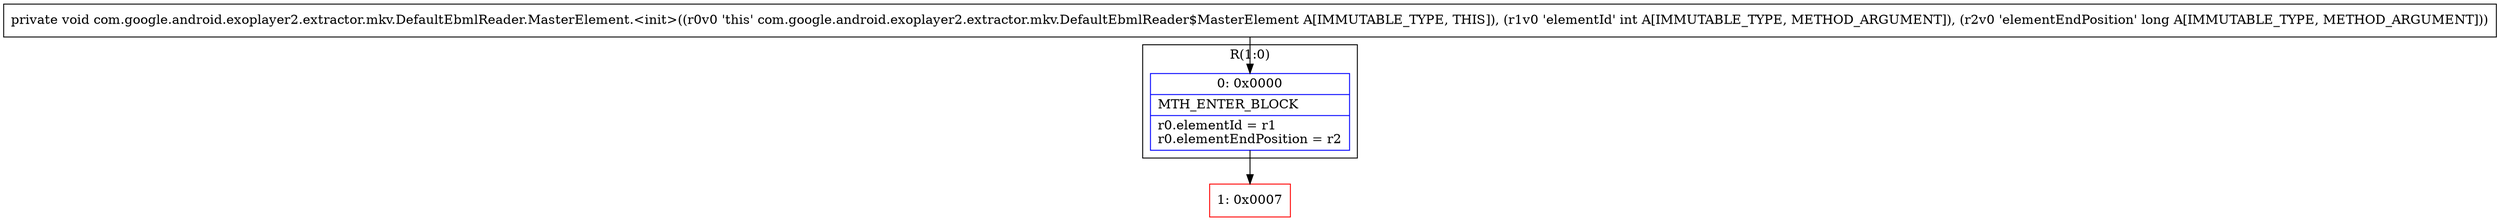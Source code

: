 digraph "CFG forcom.google.android.exoplayer2.extractor.mkv.DefaultEbmlReader.MasterElement.\<init\>(IJ)V" {
subgraph cluster_Region_2141576807 {
label = "R(1:0)";
node [shape=record,color=blue];
Node_0 [shape=record,label="{0\:\ 0x0000|MTH_ENTER_BLOCK\l|r0.elementId = r1\lr0.elementEndPosition = r2\l}"];
}
Node_1 [shape=record,color=red,label="{1\:\ 0x0007}"];
MethodNode[shape=record,label="{private void com.google.android.exoplayer2.extractor.mkv.DefaultEbmlReader.MasterElement.\<init\>((r0v0 'this' com.google.android.exoplayer2.extractor.mkv.DefaultEbmlReader$MasterElement A[IMMUTABLE_TYPE, THIS]), (r1v0 'elementId' int A[IMMUTABLE_TYPE, METHOD_ARGUMENT]), (r2v0 'elementEndPosition' long A[IMMUTABLE_TYPE, METHOD_ARGUMENT])) }"];
MethodNode -> Node_0;
Node_0 -> Node_1;
}

